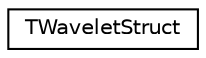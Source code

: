 digraph "Graphical Class Hierarchy"
{
  edge [fontname="Helvetica",fontsize="10",labelfontname="Helvetica",labelfontsize="10"];
  node [fontname="Helvetica",fontsize="10",shape=record];
  rankdir="LR";
  Node0 [label="TWaveletStruct",height=0.2,width=0.4,color="black", fillcolor="white", style="filled",URL="$structTWaveletStruct.html"];
}
